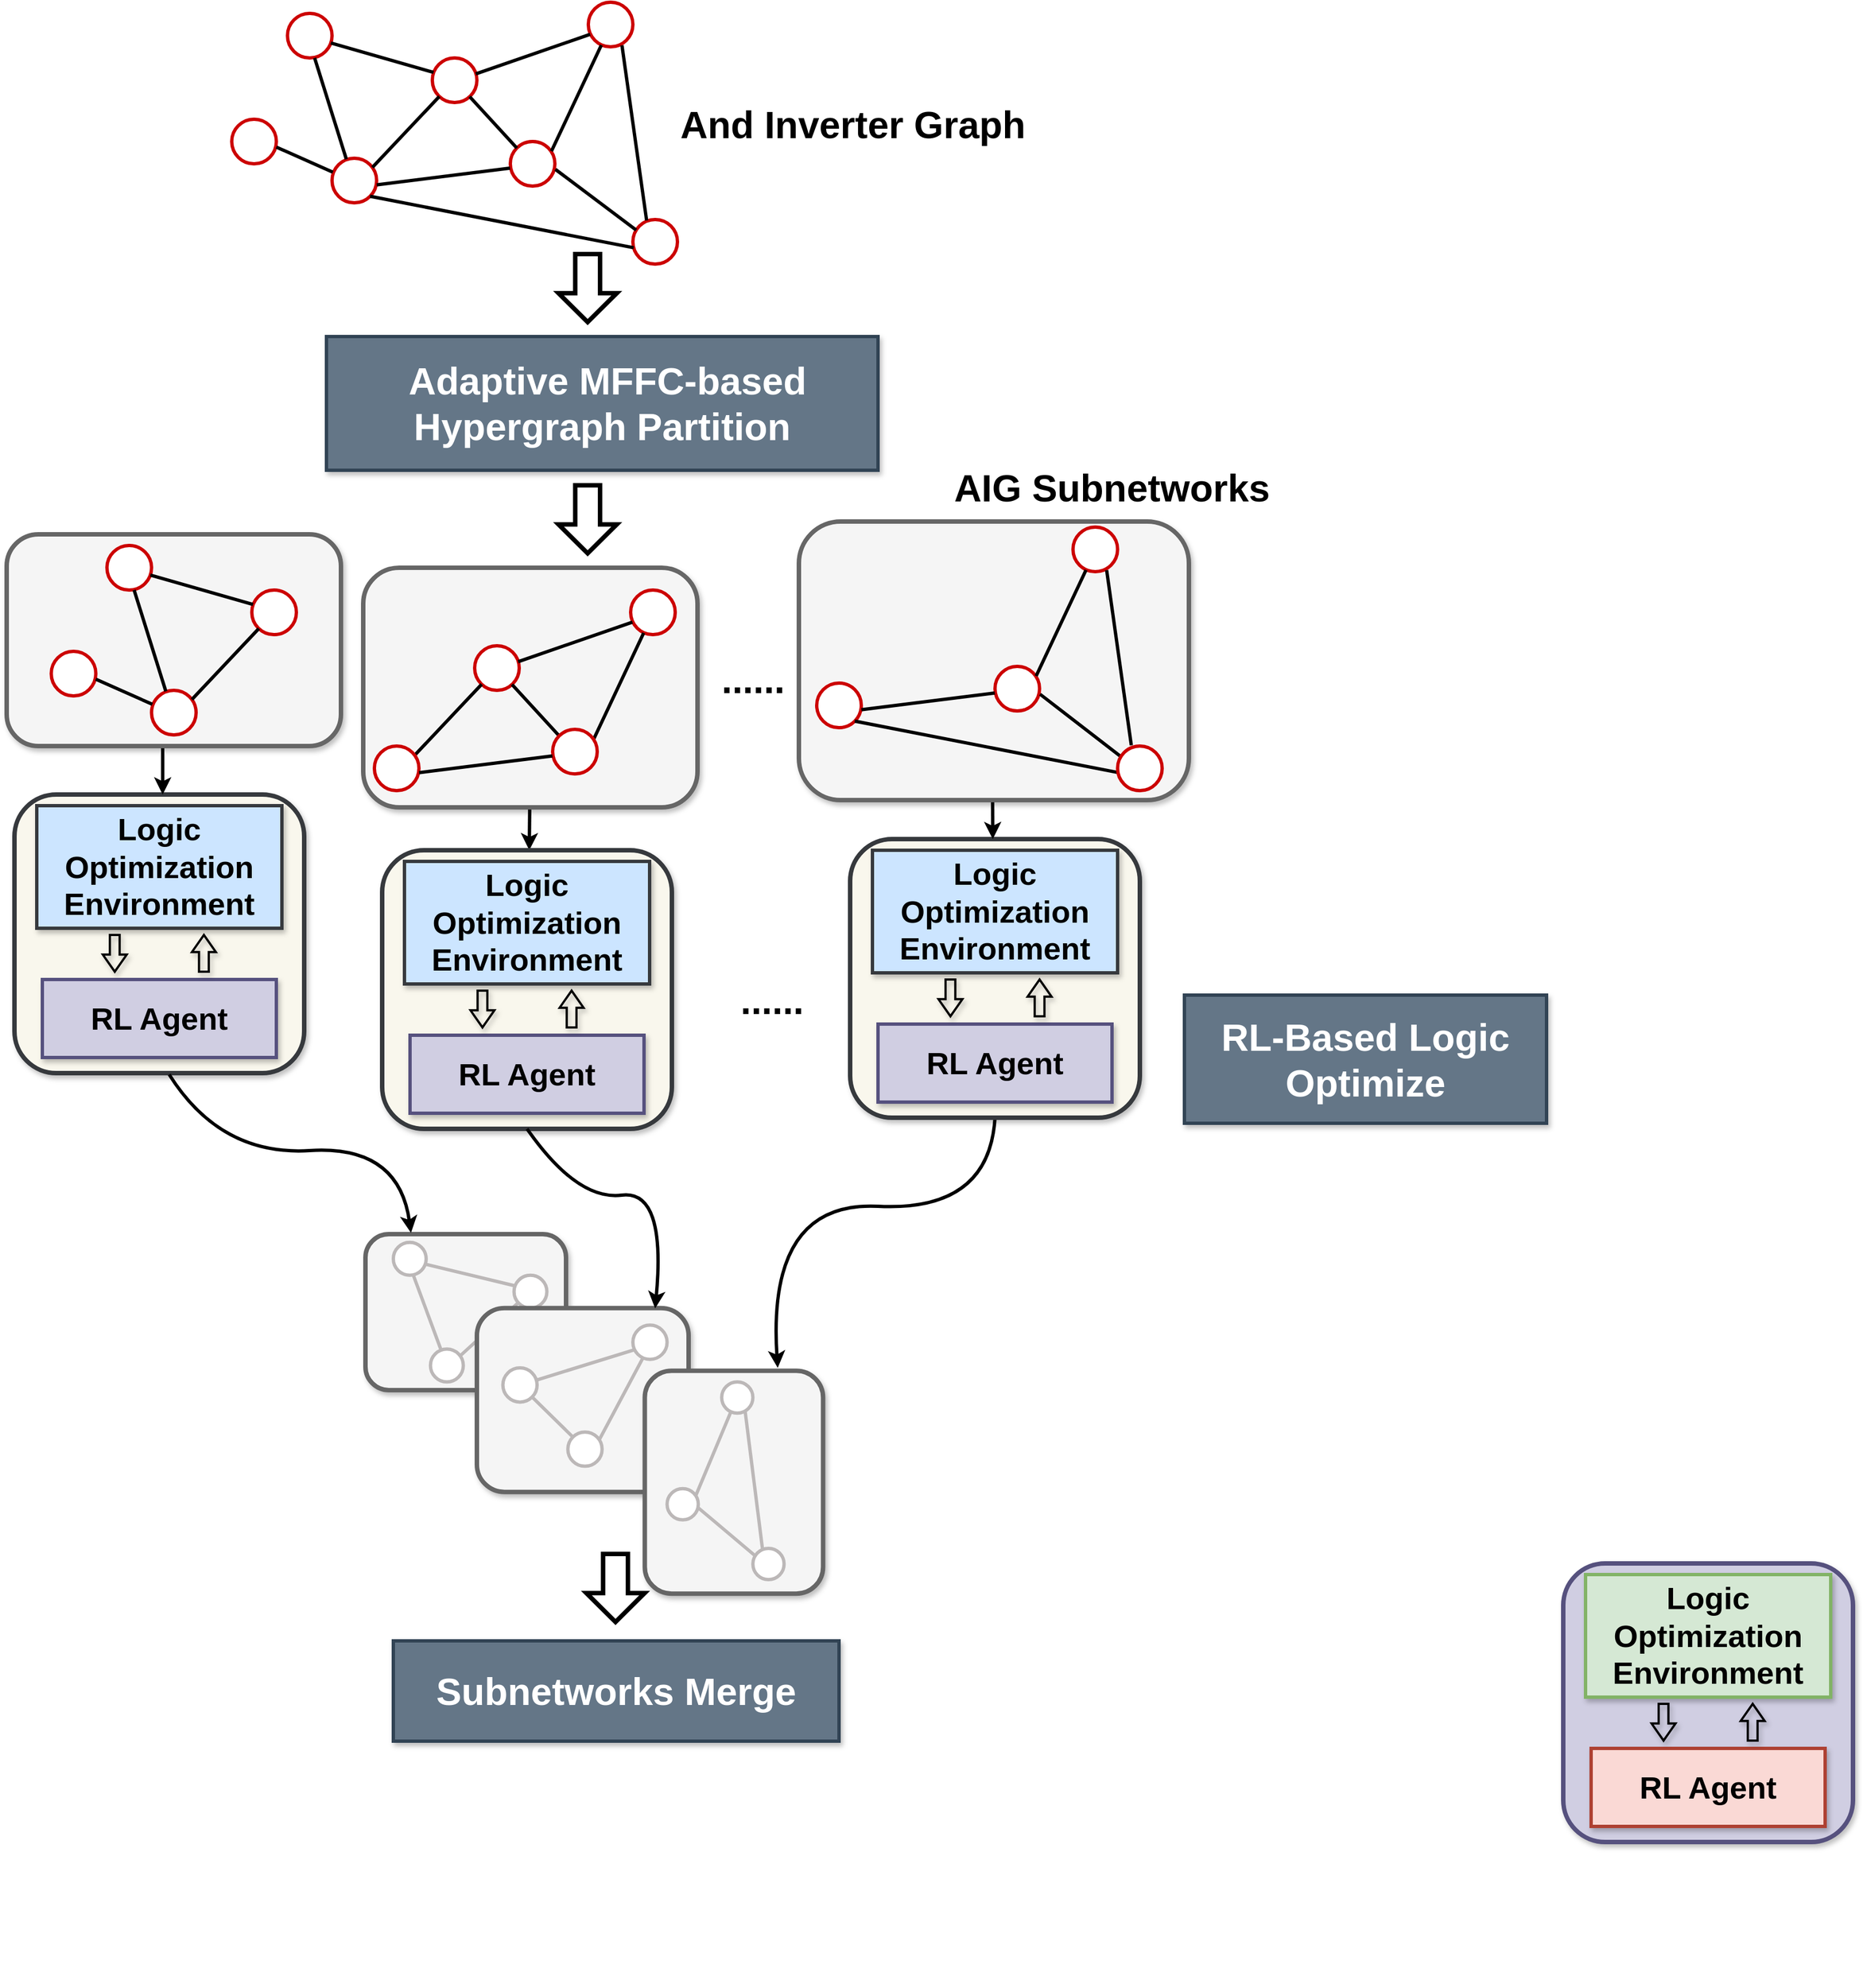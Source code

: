 <mxfile version="24.7.6">
  <diagram name="第 1 页" id="2leY5HMp6Ett028nWdfq">
    <mxGraphModel dx="4356" dy="4535" grid="1" gridSize="10" guides="1" tooltips="1" connect="1" arrows="1" fold="1" page="1" pageScale="1" pageWidth="1250" pageHeight="1350" math="0" shadow="0">
      <root>
        <mxCell id="0" />
        <mxCell id="1" parent="0" />
        <mxCell id="mWC_7gm0NGvsqLe8Leoa-17" value="" style="group;strokeWidth=4;" vertex="1" connectable="0" parent="1">
          <mxGeometry x="160" y="-80" width="260" height="290" as="geometry" />
        </mxCell>
        <mxCell id="mWC_7gm0NGvsqLe8Leoa-6" value="" style="rounded=1;whiteSpace=wrap;html=1;strokeWidth=4;fillColor=#d0cee2;strokeColor=#56517e;shadow=1;" vertex="1" parent="mWC_7gm0NGvsqLe8Leoa-17">
          <mxGeometry y="20" width="260" height="250" as="geometry" />
        </mxCell>
        <mxCell id="mWC_7gm0NGvsqLe8Leoa-1" value="&lt;font size=&quot;1&quot; style=&quot;&quot;&gt;&lt;b style=&quot;font-size: 28px;&quot;&gt;RL Agent&lt;/b&gt;&lt;/font&gt;" style="rounded=0;whiteSpace=wrap;html=1;fillColor=#fad9d5;strokeColor=#ae4132;strokeWidth=3;shadow=1;" vertex="1" parent="mWC_7gm0NGvsqLe8Leoa-17">
          <mxGeometry x="25" y="186" width="210" height="70" as="geometry" />
        </mxCell>
        <mxCell id="mWC_7gm0NGvsqLe8Leoa-2" value="&lt;font size=&quot;1&quot; style=&quot;&quot;&gt;&lt;b style=&quot;font-size: 28px;&quot;&gt;Logic Optimization Environment&lt;/b&gt;&lt;/font&gt;" style="rounded=0;whiteSpace=wrap;html=1;fillColor=#d5e8d4;strokeColor=#82b366;strokeWidth=3;shadow=1;" vertex="1" parent="mWC_7gm0NGvsqLe8Leoa-17">
          <mxGeometry x="20" y="30" width="220" height="110" as="geometry" />
        </mxCell>
        <mxCell id="mWC_7gm0NGvsqLe8Leoa-3" value="" style="shape=flexArrow;endArrow=classic;html=1;rounded=0;strokeWidth=2;endWidth=10.728;endSize=4.445;width=7.742;shadow=1;" edge="1" parent="mWC_7gm0NGvsqLe8Leoa-17">
          <mxGeometry width="50" height="50" relative="1" as="geometry">
            <mxPoint x="90" y="145" as="sourcePoint" />
            <mxPoint x="90" y="180" as="targetPoint" />
          </mxGeometry>
        </mxCell>
        <mxCell id="mWC_7gm0NGvsqLe8Leoa-5" value="" style="shape=flexArrow;endArrow=classic;html=1;rounded=0;strokeWidth=2;endWidth=10.728;endSize=4.445;width=7.742;shadow=1;" edge="1" parent="mWC_7gm0NGvsqLe8Leoa-17">
          <mxGeometry width="50" height="50" relative="1" as="geometry">
            <mxPoint x="170" y="180" as="sourcePoint" />
            <mxPoint x="170" y="145" as="targetPoint" />
          </mxGeometry>
        </mxCell>
        <mxCell id="mWC_7gm0NGvsqLe8Leoa-44" value="" style="group" vertex="1" connectable="0" parent="1">
          <mxGeometry x="-1237" y="-1461" width="1317" height="1781" as="geometry" />
        </mxCell>
        <mxCell id="MMd7Z6TBkllvfIrQ2Aga-142" value="" style="group;strokeWidth=3;" parent="mWC_7gm0NGvsqLe8Leoa-44" vertex="1" connectable="0">
          <mxGeometry x="292" y="1105.5" width="510" height="322.63" as="geometry" />
        </mxCell>
        <mxCell id="MMd7Z6TBkllvfIrQ2Aga-143" value="" style="rounded=1;whiteSpace=wrap;html=1;fillColor=#f5f5f5;fontColor=#333333;strokeColor=#666666;strokeWidth=4;shadow=1;" parent="MMd7Z6TBkllvfIrQ2Aga-142" vertex="1">
          <mxGeometry x="30" width="180" height="140" as="geometry" />
        </mxCell>
        <mxCell id="MMd7Z6TBkllvfIrQ2Aga-144" value="" style="ellipse;whiteSpace=wrap;html=1;aspect=fixed;strokeColor=#bcb8b8;strokeWidth=3;" parent="MMd7Z6TBkllvfIrQ2Aga-142" vertex="1">
          <mxGeometry x="55" y="7.368" width="29.474" height="29.474" as="geometry" />
        </mxCell>
        <mxCell id="MMd7Z6TBkllvfIrQ2Aga-145" value="" style="ellipse;whiteSpace=wrap;html=1;aspect=fixed;strokeColor=#bcb8b8;strokeWidth=3;" parent="MMd7Z6TBkllvfIrQ2Aga-142" vertex="1">
          <mxGeometry x="88.333" y="103.158" width="29.474" height="29.474" as="geometry" />
        </mxCell>
        <mxCell id="MMd7Z6TBkllvfIrQ2Aga-146" value="" style="ellipse;whiteSpace=wrap;html=1;aspect=fixed;strokeColor=#bcb8b8;strokeWidth=3;" parent="MMd7Z6TBkllvfIrQ2Aga-142" vertex="1">
          <mxGeometry x="163.333" y="36.842" width="29.474" height="29.474" as="geometry" />
        </mxCell>
        <mxCell id="MMd7Z6TBkllvfIrQ2Aga-149" value="" style="endArrow=none;html=1;rounded=0;strokeWidth=3;exitX=0.321;exitY=0.022;exitDx=0;exitDy=0;exitPerimeter=0;entryX=0.609;entryY=1;entryDx=0;entryDy=0;entryPerimeter=0;strokeColor=#bcb8b8;" parent="MMd7Z6TBkllvfIrQ2Aga-142" source="MMd7Z6TBkllvfIrQ2Aga-145" target="MMd7Z6TBkllvfIrQ2Aga-144" edge="1">
          <mxGeometry width="50" height="50" relative="1" as="geometry">
            <mxPoint x="114.167" y="53.789" as="sourcePoint" />
            <mxPoint x="71.667" y="36.842" as="targetPoint" />
          </mxGeometry>
        </mxCell>
        <mxCell id="MMd7Z6TBkllvfIrQ2Aga-150" value="" style="endArrow=none;html=1;rounded=0;strokeWidth=3;exitX=0.027;exitY=0.324;exitDx=0;exitDy=0;exitPerimeter=0;entryX=0.974;entryY=0.663;entryDx=0;entryDy=0;entryPerimeter=0;strokeColor=#bcb8b8;" parent="MMd7Z6TBkllvfIrQ2Aga-142" source="MMd7Z6TBkllvfIrQ2Aga-146" target="MMd7Z6TBkllvfIrQ2Aga-144" edge="1">
          <mxGeometry width="50" height="50" relative="1" as="geometry">
            <mxPoint x="130.833" y="46.421" as="sourcePoint" />
            <mxPoint x="88.333" y="29.474" as="targetPoint" />
          </mxGeometry>
        </mxCell>
        <mxCell id="MMd7Z6TBkllvfIrQ2Aga-151" value="" style="endArrow=none;html=1;rounded=0;strokeWidth=3;exitX=0.906;exitY=0.204;exitDx=0;exitDy=0;exitPerimeter=0;strokeColor=#bcb8b8;" parent="MMd7Z6TBkllvfIrQ2Aga-142" source="MMd7Z6TBkllvfIrQ2Aga-145" target="MMd7Z6TBkllvfIrQ2Aga-146" edge="1">
          <mxGeometry width="50" height="50" relative="1" as="geometry">
            <mxPoint x="105.833" y="127.474" as="sourcePoint" />
            <mxPoint x="63.333" y="110.526" as="targetPoint" />
          </mxGeometry>
        </mxCell>
        <mxCell id="MMd7Z6TBkllvfIrQ2Aga-168" value="" style="rounded=1;whiteSpace=wrap;html=1;fillColor=#f5f5f5;fontColor=#333333;strokeColor=#666666;strokeWidth=4;shadow=1;" parent="MMd7Z6TBkllvfIrQ2Aga-142" vertex="1">
          <mxGeometry x="130" y="66.32" width="190" height="165" as="geometry" />
        </mxCell>
        <mxCell id="MMd7Z6TBkllvfIrQ2Aga-170" value="" style="ellipse;whiteSpace=wrap;html=1;aspect=fixed;strokeColor=#BCB8B8;strokeWidth=3;" parent="MMd7Z6TBkllvfIrQ2Aga-142" vertex="1">
          <mxGeometry x="153.333" y="120.041" width="30.698" height="30.698" as="geometry" />
        </mxCell>
        <mxCell id="MMd7Z6TBkllvfIrQ2Aga-171" value="" style="ellipse;whiteSpace=wrap;html=1;aspect=fixed;strokeColor=#BCB8B8;strokeWidth=3;" parent="MMd7Z6TBkllvfIrQ2Aga-142" vertex="1">
          <mxGeometry x="211.667" y="177.599" width="30.698" height="30.698" as="geometry" />
        </mxCell>
        <mxCell id="MMd7Z6TBkllvfIrQ2Aga-172" value="" style="ellipse;whiteSpace=wrap;html=1;aspect=fixed;strokeColor=#BCB8B8;strokeWidth=3;" parent="MMd7Z6TBkllvfIrQ2Aga-142" vertex="1">
          <mxGeometry x="270" y="81.669" width="30.698" height="30.698" as="geometry" />
        </mxCell>
        <mxCell id="MMd7Z6TBkllvfIrQ2Aga-175" value="" style="endArrow=none;html=1;rounded=0;strokeWidth=3;entryX=0;entryY=0;entryDx=0;entryDy=0;strokeColor=#BCB8B8;" parent="MMd7Z6TBkllvfIrQ2Aga-142" source="MMd7Z6TBkllvfIrQ2Aga-170" target="MMd7Z6TBkllvfIrQ2Aga-171" edge="1">
          <mxGeometry width="50" height="50" relative="1" as="geometry">
            <mxPoint x="120" y="215.204" as="sourcePoint" />
            <mxPoint x="221.667" y="208.297" as="targetPoint" />
          </mxGeometry>
        </mxCell>
        <mxCell id="MMd7Z6TBkllvfIrQ2Aga-176" value="" style="endArrow=none;html=1;rounded=0;strokeWidth=3;exitX=0.975;exitY=0.358;exitDx=0;exitDy=0;exitPerimeter=0;entryX=0.04;entryY=0.72;entryDx=0;entryDy=0;entryPerimeter=0;strokeColor=#BCB8B8;" parent="MMd7Z6TBkllvfIrQ2Aga-142" source="MMd7Z6TBkllvfIrQ2Aga-170" target="MMd7Z6TBkllvfIrQ2Aga-172" edge="1">
          <mxGeometry width="50" height="50" relative="1" as="geometry">
            <mxPoint x="116.667" y="202.925" as="sourcePoint" />
            <mxPoint x="166.667" y="154.576" as="targetPoint" />
          </mxGeometry>
        </mxCell>
        <mxCell id="MMd7Z6TBkllvfIrQ2Aga-177" value="" style="endArrow=none;html=1;rounded=0;strokeWidth=3;entryX=0.923;entryY=0.216;entryDx=0;entryDy=0;exitX=0.292;exitY=0.963;exitDx=0;exitDy=0;exitPerimeter=0;entryPerimeter=0;strokeColor=#BCB8B8;" parent="MMd7Z6TBkllvfIrQ2Aga-142" source="MMd7Z6TBkllvfIrQ2Aga-172" target="MMd7Z6TBkllvfIrQ2Aga-171" edge="1">
          <mxGeometry width="50" height="50" relative="1" as="geometry">
            <mxPoint x="189.167" y="154.576" as="sourcePoint" />
            <mxPoint x="225" y="189.878" as="targetPoint" />
          </mxGeometry>
        </mxCell>
        <mxCell id="MMd7Z6TBkllvfIrQ2Aga-220" value="" style="group" parent="MMd7Z6TBkllvfIrQ2Aga-142" vertex="1" connectable="0">
          <mxGeometry x="300.7" y="132.63" width="150" height="190" as="geometry" />
        </mxCell>
        <mxCell id="MMd7Z6TBkllvfIrQ2Aga-218" value="" style="rounded=1;whiteSpace=wrap;html=1;fillColor=#f5f5f5;fontColor=#333333;strokeColor=#666666;strokeWidth=4;shadow=1;" parent="MMd7Z6TBkllvfIrQ2Aga-220" vertex="1">
          <mxGeometry x="-20" y="-10" width="160" height="200" as="geometry" />
        </mxCell>
        <mxCell id="MMd7Z6TBkllvfIrQ2Aga-221" value="" style="ellipse;whiteSpace=wrap;html=1;aspect=fixed;strokeColor=#BCB8B8;strokeWidth=3;" parent="MMd7Z6TBkllvfIrQ2Aga-220" vertex="1">
          <mxGeometry y="95.745" width="28" height="28" as="geometry" />
        </mxCell>
        <mxCell id="MMd7Z6TBkllvfIrQ2Aga-222" value="" style="ellipse;whiteSpace=wrap;html=1;aspect=fixed;strokeColor=#BCB8B8;strokeWidth=3;" parent="MMd7Z6TBkllvfIrQ2Aga-220" vertex="1">
          <mxGeometry x="49" width="28" height="28" as="geometry" />
        </mxCell>
        <mxCell id="MMd7Z6TBkllvfIrQ2Aga-223" value="" style="ellipse;whiteSpace=wrap;html=1;aspect=fixed;strokeColor=#BCB8B8;strokeWidth=3;" parent="MMd7Z6TBkllvfIrQ2Aga-220" vertex="1">
          <mxGeometry x="77" y="149.362" width="28" height="28" as="geometry" />
        </mxCell>
        <mxCell id="MMd7Z6TBkllvfIrQ2Aga-224" value="" style="endArrow=none;html=1;rounded=0;strokeWidth=3;entryX=0.923;entryY=0.216;entryDx=0;entryDy=0;exitX=0.292;exitY=0.963;exitDx=0;exitDy=0;exitPerimeter=0;entryPerimeter=0;strokeColor=#BCB8B8;" parent="MMd7Z6TBkllvfIrQ2Aga-220" source="MMd7Z6TBkllvfIrQ2Aga-222" target="MMd7Z6TBkllvfIrQ2Aga-221" edge="1">
          <mxGeometry width="50" height="50" relative="1" as="geometry">
            <mxPoint x="-18.9" y="72.766" as="sourcePoint" />
            <mxPoint x="11.2" y="108" as="targetPoint" />
          </mxGeometry>
        </mxCell>
        <mxCell id="MMd7Z6TBkllvfIrQ2Aga-225" value="" style="endArrow=none;html=1;rounded=0;strokeWidth=3;exitX=1.012;exitY=0.625;exitDx=0;exitDy=0;exitPerimeter=0;entryX=0.073;entryY=0.237;entryDx=0;entryDy=0;entryPerimeter=0;strokeColor=#BCB8B8;" parent="MMd7Z6TBkllvfIrQ2Aga-220" source="MMd7Z6TBkllvfIrQ2Aga-221" target="MMd7Z6TBkllvfIrQ2Aga-223" edge="1">
          <mxGeometry width="50" height="50" relative="1" as="geometry">
            <mxPoint x="-18.9" y="72.766" as="sourcePoint" />
            <mxPoint x="98" y="145.532" as="targetPoint" />
          </mxGeometry>
        </mxCell>
        <mxCell id="MMd7Z6TBkllvfIrQ2Aga-226" value="" style="endArrow=none;html=1;rounded=0;strokeWidth=3;entryX=0.308;entryY=0.021;entryDx=0;entryDy=0;exitX=0.755;exitY=0.968;exitDx=0;exitDy=0;exitPerimeter=0;entryPerimeter=0;strokeColor=#BCB8B8;" parent="MMd7Z6TBkllvfIrQ2Aga-220" source="MMd7Z6TBkllvfIrQ2Aga-222" target="MMd7Z6TBkllvfIrQ2Aga-223" edge="1">
          <mxGeometry width="50" height="50" relative="1" as="geometry">
            <mxPoint x="64.4" y="37.532" as="sourcePoint" />
            <mxPoint x="32.9" y="110.298" as="targetPoint" />
          </mxGeometry>
        </mxCell>
        <mxCell id="LbmJ7f7Hz9VkS4XE6J_R-6" value="" style="group" parent="mWC_7gm0NGvsqLe8Leoa-44" vertex="1" connectable="0">
          <mxGeometry x="82" y="667.5" width="1235" height="1113.5" as="geometry" />
        </mxCell>
        <mxCell id="MMd7Z6TBkllvfIrQ2Aga-203" value="" style="curved=1;endArrow=classic;html=1;rounded=0;strokeWidth=3;exitX=0.5;exitY=1;exitDx=0;exitDy=0;" parent="LbmJ7f7Hz9VkS4XE6J_R-6" source="mWC_7gm0NGvsqLe8Leoa-38" edge="1">
          <mxGeometry width="50" height="50" relative="1" as="geometry">
            <mxPoint x="804" y="330.5" as="sourcePoint" />
            <mxPoint x="610" y="558" as="targetPoint" />
            <Array as="points">
              <mxPoint x="800" y="418" />
              <mxPoint x="600" y="408" />
            </Array>
          </mxGeometry>
        </mxCell>
        <mxCell id="mWC_7gm0NGvsqLe8Leoa-25" value="" style="group;strokeWidth=4;" vertex="1" connectable="0" parent="LbmJ7f7Hz9VkS4XE6J_R-6">
          <mxGeometry x="-75" y="23.5" width="1240" height="910" as="geometry" />
        </mxCell>
        <mxCell id="mWC_7gm0NGvsqLe8Leoa-26" value="" style="rounded=1;whiteSpace=wrap;html=1;strokeWidth=4;fillColor=#f9f7ed;strokeColor=#36393d;shadow=1;" vertex="1" parent="mWC_7gm0NGvsqLe8Leoa-25">
          <mxGeometry y="20" width="260" height="250" as="geometry" />
        </mxCell>
        <mxCell id="mWC_7gm0NGvsqLe8Leoa-27" value="&lt;font size=&quot;1&quot; style=&quot;&quot;&gt;&lt;b style=&quot;font-size: 28px;&quot;&gt;RL Agent&lt;/b&gt;&lt;/font&gt;" style="rounded=0;whiteSpace=wrap;html=1;fillColor=#d0cee2;strokeColor=#56517e;strokeWidth=3;shadow=1;" vertex="1" parent="mWC_7gm0NGvsqLe8Leoa-25">
          <mxGeometry x="25" y="186" width="210" height="70" as="geometry" />
        </mxCell>
        <mxCell id="mWC_7gm0NGvsqLe8Leoa-28" value="&lt;font size=&quot;1&quot; style=&quot;&quot;&gt;&lt;b style=&quot;font-size: 28px;&quot;&gt;Logic Optimization Environment&lt;/b&gt;&lt;/font&gt;" style="rounded=0;whiteSpace=wrap;html=1;fillColor=#cce5ff;strokeColor=#36393d;strokeWidth=3;shadow=1;" vertex="1" parent="mWC_7gm0NGvsqLe8Leoa-25">
          <mxGeometry x="20" y="30" width="220" height="110" as="geometry" />
        </mxCell>
        <mxCell id="mWC_7gm0NGvsqLe8Leoa-29" value="" style="shape=flexArrow;endArrow=classic;html=1;rounded=0;strokeWidth=2;endWidth=10.728;endSize=4.445;width=7.742;shadow=1;" edge="1" parent="mWC_7gm0NGvsqLe8Leoa-25">
          <mxGeometry width="50" height="50" relative="1" as="geometry">
            <mxPoint x="90" y="145" as="sourcePoint" />
            <mxPoint x="90" y="180" as="targetPoint" />
          </mxGeometry>
        </mxCell>
        <mxCell id="mWC_7gm0NGvsqLe8Leoa-30" value="" style="shape=flexArrow;endArrow=classic;html=1;rounded=0;strokeWidth=2;endWidth=10.728;endSize=4.445;width=7.742;shadow=1;" edge="1" parent="mWC_7gm0NGvsqLe8Leoa-25">
          <mxGeometry width="50" height="50" relative="1" as="geometry">
            <mxPoint x="170" y="180" as="sourcePoint" />
            <mxPoint x="170" y="145" as="targetPoint" />
          </mxGeometry>
        </mxCell>
        <mxCell id="MMd7Z6TBkllvfIrQ2Aga-69" value="" style="endArrow=classic;html=1;rounded=0;strokeWidth=3;" parent="LbmJ7f7Hz9VkS4XE6J_R-6" edge="1">
          <mxGeometry width="50" height="50" relative="1" as="geometry">
            <mxPoint x="58" as="sourcePoint" />
            <mxPoint x="58" y="43.5" as="targetPoint" />
          </mxGeometry>
        </mxCell>
        <mxCell id="MMd7Z6TBkllvfIrQ2Aga-70" value="" style="endArrow=classic;html=1;rounded=0;strokeWidth=3;" parent="LbmJ7f7Hz9VkS4XE6J_R-6" edge="1">
          <mxGeometry width="50" height="50" relative="1" as="geometry">
            <mxPoint x="387.41" y="55" as="sourcePoint" />
            <mxPoint x="387" y="93.5" as="targetPoint" />
          </mxGeometry>
        </mxCell>
        <mxCell id="oHI2UX2f5M0Zwac9s9rT-2" value="&lt;span style=&quot;font-size: 34px;&quot;&gt;&lt;b&gt;......&lt;/b&gt;&lt;/span&gt;" style="text;html=1;align=center;verticalAlign=middle;whiteSpace=wrap;rounded=0;" parent="LbmJ7f7Hz9VkS4XE6J_R-6" vertex="1">
          <mxGeometry x="535" y="213.5" width="140" height="30" as="geometry" />
        </mxCell>
        <mxCell id="mWC_7gm0NGvsqLe8Leoa-31" value="" style="group;strokeWidth=4;" vertex="1" connectable="0" parent="LbmJ7f7Hz9VkS4XE6J_R-6">
          <mxGeometry x="255" y="73.5" width="260" height="290" as="geometry" />
        </mxCell>
        <mxCell id="mWC_7gm0NGvsqLe8Leoa-32" value="" style="rounded=1;whiteSpace=wrap;html=1;strokeWidth=4;fillColor=#f9f7ed;strokeColor=#36393d;shadow=1;" vertex="1" parent="mWC_7gm0NGvsqLe8Leoa-31">
          <mxGeometry y="20" width="260" height="250" as="geometry" />
        </mxCell>
        <mxCell id="mWC_7gm0NGvsqLe8Leoa-33" value="&lt;font size=&quot;1&quot; style=&quot;&quot;&gt;&lt;b style=&quot;font-size: 28px;&quot;&gt;RL Agent&lt;/b&gt;&lt;/font&gt;" style="rounded=0;whiteSpace=wrap;html=1;fillColor=#d0cee2;strokeColor=#56517e;strokeWidth=3;shadow=1;" vertex="1" parent="mWC_7gm0NGvsqLe8Leoa-31">
          <mxGeometry x="25" y="186" width="210" height="70" as="geometry" />
        </mxCell>
        <mxCell id="mWC_7gm0NGvsqLe8Leoa-34" value="&lt;font size=&quot;1&quot; style=&quot;&quot;&gt;&lt;b style=&quot;font-size: 28px;&quot;&gt;Logic Optimization Environment&lt;/b&gt;&lt;/font&gt;" style="rounded=0;whiteSpace=wrap;html=1;fillColor=#cce5ff;strokeColor=#36393d;strokeWidth=3;shadow=1;" vertex="1" parent="mWC_7gm0NGvsqLe8Leoa-31">
          <mxGeometry x="20" y="30" width="220" height="110" as="geometry" />
        </mxCell>
        <mxCell id="mWC_7gm0NGvsqLe8Leoa-35" value="" style="shape=flexArrow;endArrow=classic;html=1;rounded=0;strokeWidth=2;endWidth=10.728;endSize=4.445;width=7.742;shadow=1;" edge="1" parent="mWC_7gm0NGvsqLe8Leoa-31">
          <mxGeometry width="50" height="50" relative="1" as="geometry">
            <mxPoint x="90" y="145" as="sourcePoint" />
            <mxPoint x="90" y="180" as="targetPoint" />
          </mxGeometry>
        </mxCell>
        <mxCell id="mWC_7gm0NGvsqLe8Leoa-36" value="" style="shape=flexArrow;endArrow=classic;html=1;rounded=0;strokeWidth=2;endWidth=10.728;endSize=4.445;width=7.742;shadow=1;" edge="1" parent="mWC_7gm0NGvsqLe8Leoa-31">
          <mxGeometry width="50" height="50" relative="1" as="geometry">
            <mxPoint x="170" y="180" as="sourcePoint" />
            <mxPoint x="170" y="145" as="targetPoint" />
          </mxGeometry>
        </mxCell>
        <mxCell id="mWC_7gm0NGvsqLe8Leoa-37" value="" style="group;strokeWidth=4;" vertex="1" connectable="0" parent="LbmJ7f7Hz9VkS4XE6J_R-6">
          <mxGeometry x="675" y="63.5" width="260" height="290" as="geometry" />
        </mxCell>
        <mxCell id="mWC_7gm0NGvsqLe8Leoa-38" value="" style="rounded=1;whiteSpace=wrap;html=1;strokeWidth=4;fillColor=#f9f7ed;strokeColor=#36393d;shadow=1;" vertex="1" parent="mWC_7gm0NGvsqLe8Leoa-37">
          <mxGeometry y="20" width="260" height="250" as="geometry" />
        </mxCell>
        <mxCell id="mWC_7gm0NGvsqLe8Leoa-39" value="&lt;font size=&quot;1&quot; style=&quot;&quot;&gt;&lt;b style=&quot;font-size: 28px;&quot;&gt;RL Agent&lt;/b&gt;&lt;/font&gt;" style="rounded=0;whiteSpace=wrap;html=1;fillColor=#d0cee2;strokeColor=#56517e;strokeWidth=3;shadow=1;" vertex="1" parent="mWC_7gm0NGvsqLe8Leoa-37">
          <mxGeometry x="25" y="186" width="210" height="70" as="geometry" />
        </mxCell>
        <mxCell id="mWC_7gm0NGvsqLe8Leoa-40" value="&lt;font size=&quot;1&quot; style=&quot;&quot;&gt;&lt;b style=&quot;font-size: 28px;&quot;&gt;Logic Optimization Environment&lt;/b&gt;&lt;/font&gt;" style="rounded=0;whiteSpace=wrap;html=1;fillColor=#cce5ff;strokeColor=#36393d;strokeWidth=3;shadow=1;" vertex="1" parent="mWC_7gm0NGvsqLe8Leoa-37">
          <mxGeometry x="20" y="30" width="220" height="110" as="geometry" />
        </mxCell>
        <mxCell id="mWC_7gm0NGvsqLe8Leoa-41" value="" style="shape=flexArrow;endArrow=classic;html=1;rounded=0;strokeWidth=2;endWidth=10.728;endSize=4.445;width=7.742;shadow=1;" edge="1" parent="mWC_7gm0NGvsqLe8Leoa-37">
          <mxGeometry width="50" height="50" relative="1" as="geometry">
            <mxPoint x="90" y="145" as="sourcePoint" />
            <mxPoint x="90" y="180" as="targetPoint" />
          </mxGeometry>
        </mxCell>
        <mxCell id="mWC_7gm0NGvsqLe8Leoa-42" value="" style="shape=flexArrow;endArrow=classic;html=1;rounded=0;strokeWidth=2;endWidth=10.728;endSize=4.445;width=7.742;shadow=1;" edge="1" parent="mWC_7gm0NGvsqLe8Leoa-37">
          <mxGeometry width="50" height="50" relative="1" as="geometry">
            <mxPoint x="170" y="180" as="sourcePoint" />
            <mxPoint x="170" y="145" as="targetPoint" />
          </mxGeometry>
        </mxCell>
        <mxCell id="MMd7Z6TBkllvfIrQ2Aga-71" value="" style="endArrow=classic;html=1;rounded=0;strokeWidth=3;" parent="LbmJ7f7Hz9VkS4XE6J_R-6" edge="1">
          <mxGeometry width="50" height="50" relative="1" as="geometry">
            <mxPoint x="802.82" y="48.5" as="sourcePoint" />
            <mxPoint x="803" y="83.5" as="targetPoint" />
          </mxGeometry>
        </mxCell>
        <mxCell id="LbmJ7f7Hz9VkS4XE6J_R-7" value="" style="group" parent="mWC_7gm0NGvsqLe8Leoa-44" vertex="1" connectable="0">
          <mxGeometry x="202" width="735" height="250" as="geometry" />
        </mxCell>
        <mxCell id="MMd7Z6TBkllvfIrQ2Aga-1" value="" style="ellipse;whiteSpace=wrap;html=1;aspect=fixed;strokeColor=#CC0000;strokeWidth=3;" parent="LbmJ7f7Hz9VkS4XE6J_R-7" vertex="1">
          <mxGeometry x="50" y="10" width="40" height="40" as="geometry" />
        </mxCell>
        <mxCell id="MMd7Z6TBkllvfIrQ2Aga-2" value="" style="ellipse;whiteSpace=wrap;html=1;aspect=fixed;strokeColor=#CC0000;strokeWidth=3;" parent="LbmJ7f7Hz9VkS4XE6J_R-7" vertex="1">
          <mxGeometry x="90" y="140" width="40" height="40" as="geometry" />
        </mxCell>
        <mxCell id="MMd7Z6TBkllvfIrQ2Aga-3" value="" style="ellipse;whiteSpace=wrap;html=1;aspect=fixed;strokeColor=#CC0000;strokeWidth=3;" parent="LbmJ7f7Hz9VkS4XE6J_R-7" vertex="1">
          <mxGeometry x="180" y="50" width="40" height="40" as="geometry" />
        </mxCell>
        <mxCell id="MMd7Z6TBkllvfIrQ2Aga-4" value="" style="ellipse;whiteSpace=wrap;html=1;aspect=fixed;strokeColor=#CC0000;strokeWidth=3;" parent="LbmJ7f7Hz9VkS4XE6J_R-7" vertex="1">
          <mxGeometry x="250" y="125" width="40" height="40" as="geometry" />
        </mxCell>
        <mxCell id="MMd7Z6TBkllvfIrQ2Aga-5" value="" style="ellipse;whiteSpace=wrap;html=1;aspect=fixed;strokeColor=#CC0000;strokeWidth=3;" parent="LbmJ7f7Hz9VkS4XE6J_R-7" vertex="1">
          <mxGeometry x="320" width="40" height="40" as="geometry" />
        </mxCell>
        <mxCell id="MMd7Z6TBkllvfIrQ2Aga-6" value="" style="ellipse;whiteSpace=wrap;html=1;aspect=fixed;strokeColor=#CC0000;strokeWidth=3;" parent="LbmJ7f7Hz9VkS4XE6J_R-7" vertex="1">
          <mxGeometry x="360" y="195" width="40" height="40" as="geometry" />
        </mxCell>
        <mxCell id="MMd7Z6TBkllvfIrQ2Aga-7" value="" style="ellipse;whiteSpace=wrap;html=1;aspect=fixed;strokeColor=#CC0000;strokeWidth=3;" parent="LbmJ7f7Hz9VkS4XE6J_R-7" vertex="1">
          <mxGeometry y="105" width="40" height="40" as="geometry" />
        </mxCell>
        <mxCell id="MMd7Z6TBkllvfIrQ2Aga-8" value="" style="endArrow=none;html=1;rounded=0;strokeWidth=3;exitX=0.017;exitY=0.313;exitDx=0;exitDy=0;exitPerimeter=0;" parent="LbmJ7f7Hz9VkS4XE6J_R-7" source="MMd7Z6TBkllvfIrQ2Aga-2" edge="1">
          <mxGeometry width="50" height="50" relative="1" as="geometry">
            <mxPoint x="-10" y="180" as="sourcePoint" />
            <mxPoint x="40" y="130" as="targetPoint" />
          </mxGeometry>
        </mxCell>
        <mxCell id="MMd7Z6TBkllvfIrQ2Aga-9" value="" style="endArrow=none;html=1;rounded=0;strokeWidth=3;exitX=0.321;exitY=0.022;exitDx=0;exitDy=0;exitPerimeter=0;entryX=0.609;entryY=1;entryDx=0;entryDy=0;entryPerimeter=0;" parent="LbmJ7f7Hz9VkS4XE6J_R-7" source="MMd7Z6TBkllvfIrQ2Aga-2" target="MMd7Z6TBkllvfIrQ2Aga-1" edge="1">
          <mxGeometry width="50" height="50" relative="1" as="geometry">
            <mxPoint x="121" y="73" as="sourcePoint" />
            <mxPoint x="70" y="50" as="targetPoint" />
          </mxGeometry>
        </mxCell>
        <mxCell id="MMd7Z6TBkllvfIrQ2Aga-10" value="" style="endArrow=none;html=1;rounded=0;strokeWidth=3;exitX=0.027;exitY=0.324;exitDx=0;exitDy=0;exitPerimeter=0;entryX=0.974;entryY=0.663;entryDx=0;entryDy=0;entryPerimeter=0;" parent="LbmJ7f7Hz9VkS4XE6J_R-7" source="MMd7Z6TBkllvfIrQ2Aga-3" target="MMd7Z6TBkllvfIrQ2Aga-1" edge="1">
          <mxGeometry width="50" height="50" relative="1" as="geometry">
            <mxPoint x="141" y="63" as="sourcePoint" />
            <mxPoint x="90" y="40" as="targetPoint" />
          </mxGeometry>
        </mxCell>
        <mxCell id="MMd7Z6TBkllvfIrQ2Aga-11" value="" style="endArrow=none;html=1;rounded=0;strokeWidth=3;exitX=0.906;exitY=0.204;exitDx=0;exitDy=0;exitPerimeter=0;" parent="LbmJ7f7Hz9VkS4XE6J_R-7" source="MMd7Z6TBkllvfIrQ2Aga-2" target="MMd7Z6TBkllvfIrQ2Aga-3" edge="1">
          <mxGeometry width="50" height="50" relative="1" as="geometry">
            <mxPoint x="111" y="173" as="sourcePoint" />
            <mxPoint x="60" y="150" as="targetPoint" />
          </mxGeometry>
        </mxCell>
        <mxCell id="MMd7Z6TBkllvfIrQ2Aga-12" value="" style="endArrow=none;html=1;rounded=0;strokeWidth=3;exitX=1.003;exitY=0.597;exitDx=0;exitDy=0;exitPerimeter=0;entryX=-0.006;entryY=0.597;entryDx=0;entryDy=0;entryPerimeter=0;" parent="LbmJ7f7Hz9VkS4XE6J_R-7" source="MMd7Z6TBkllvfIrQ2Aga-2" target="MMd7Z6TBkllvfIrQ2Aga-4" edge="1">
          <mxGeometry width="50" height="50" relative="1" as="geometry">
            <mxPoint x="136" y="158" as="sourcePoint" />
            <mxPoint x="196" y="95" as="targetPoint" />
          </mxGeometry>
        </mxCell>
        <mxCell id="MMd7Z6TBkllvfIrQ2Aga-13" value="" style="endArrow=none;html=1;rounded=0;strokeWidth=3;entryX=0;entryY=0;entryDx=0;entryDy=0;" parent="LbmJ7f7Hz9VkS4XE6J_R-7" source="MMd7Z6TBkllvfIrQ2Aga-3" target="MMd7Z6TBkllvfIrQ2Aga-4" edge="1">
          <mxGeometry width="50" height="50" relative="1" as="geometry">
            <mxPoint x="140" y="174" as="sourcePoint" />
            <mxPoint x="262" y="165" as="targetPoint" />
          </mxGeometry>
        </mxCell>
        <mxCell id="MMd7Z6TBkllvfIrQ2Aga-14" value="" style="endArrow=none;html=1;rounded=0;strokeWidth=3;exitX=0.975;exitY=0.358;exitDx=0;exitDy=0;exitPerimeter=0;entryX=0.04;entryY=0.72;entryDx=0;entryDy=0;entryPerimeter=0;" parent="LbmJ7f7Hz9VkS4XE6J_R-7" source="MMd7Z6TBkllvfIrQ2Aga-3" target="MMd7Z6TBkllvfIrQ2Aga-5" edge="1">
          <mxGeometry width="50" height="50" relative="1" as="geometry">
            <mxPoint x="136" y="158" as="sourcePoint" />
            <mxPoint x="196" y="95" as="targetPoint" />
          </mxGeometry>
        </mxCell>
        <mxCell id="MMd7Z6TBkllvfIrQ2Aga-15" value="" style="endArrow=none;html=1;rounded=0;strokeWidth=3;entryX=0.923;entryY=0.216;entryDx=0;entryDy=0;exitX=0.292;exitY=0.963;exitDx=0;exitDy=0;exitPerimeter=0;entryPerimeter=0;" parent="LbmJ7f7Hz9VkS4XE6J_R-7" source="MMd7Z6TBkllvfIrQ2Aga-5" target="MMd7Z6TBkllvfIrQ2Aga-4" edge="1">
          <mxGeometry width="50" height="50" relative="1" as="geometry">
            <mxPoint x="223" y="95" as="sourcePoint" />
            <mxPoint x="266" y="141" as="targetPoint" />
          </mxGeometry>
        </mxCell>
        <mxCell id="MMd7Z6TBkllvfIrQ2Aga-16" value="" style="endArrow=none;html=1;rounded=0;strokeWidth=3;exitX=1.012;exitY=0.625;exitDx=0;exitDy=0;exitPerimeter=0;entryX=0.073;entryY=0.237;entryDx=0;entryDy=0;entryPerimeter=0;" parent="LbmJ7f7Hz9VkS4XE6J_R-7" source="MMd7Z6TBkllvfIrQ2Aga-4" target="MMd7Z6TBkllvfIrQ2Aga-6" edge="1">
          <mxGeometry width="50" height="50" relative="1" as="geometry">
            <mxPoint x="223" y="95" as="sourcePoint" />
            <mxPoint x="390" y="190" as="targetPoint" />
          </mxGeometry>
        </mxCell>
        <mxCell id="MMd7Z6TBkllvfIrQ2Aga-17" value="" style="endArrow=none;html=1;rounded=0;strokeWidth=3;entryX=0.308;entryY=0.021;entryDx=0;entryDy=0;exitX=0.755;exitY=0.968;exitDx=0;exitDy=0;exitPerimeter=0;entryPerimeter=0;" parent="LbmJ7f7Hz9VkS4XE6J_R-7" source="MMd7Z6TBkllvfIrQ2Aga-5" target="MMd7Z6TBkllvfIrQ2Aga-6" edge="1">
          <mxGeometry width="50" height="50" relative="1" as="geometry">
            <mxPoint x="342" y="49" as="sourcePoint" />
            <mxPoint x="297" y="144" as="targetPoint" />
          </mxGeometry>
        </mxCell>
        <mxCell id="MMd7Z6TBkllvfIrQ2Aga-35" value="" style="endArrow=none;html=1;rounded=0;strokeWidth=3;exitX=1;exitY=1;exitDx=0;exitDy=0;entryX=0.018;entryY=0.633;entryDx=0;entryDy=0;entryPerimeter=0;" parent="LbmJ7f7Hz9VkS4XE6J_R-7" source="MMd7Z6TBkllvfIrQ2Aga-2" target="MMd7Z6TBkllvfIrQ2Aga-6" edge="1">
          <mxGeometry width="50" height="50" relative="1" as="geometry">
            <mxPoint x="140" y="174" as="sourcePoint" />
            <mxPoint x="410" y="200" as="targetPoint" />
          </mxGeometry>
        </mxCell>
        <mxCell id="MMd7Z6TBkllvfIrQ2Aga-66" value="&lt;font size=&quot;1&quot; style=&quot;&quot;&gt;&lt;b style=&quot;font-size: 34px;&quot;&gt;And Inverter Graph&lt;/b&gt;&lt;/font&gt;" style="text;html=1;align=center;verticalAlign=middle;whiteSpace=wrap;rounded=0;" parent="LbmJ7f7Hz9VkS4XE6J_R-7" vertex="1">
          <mxGeometry x="380" y="95" width="355" height="30" as="geometry" />
        </mxCell>
        <mxCell id="LbmJ7f7Hz9VkS4XE6J_R-9" value="" style="group" parent="mWC_7gm0NGvsqLe8Leoa-44" vertex="1" connectable="0">
          <mxGeometry x="227" y="300" width="615" height="120" as="geometry" />
        </mxCell>
        <mxCell id="LbmJ7f7Hz9VkS4XE6J_R-2" value="&lt;b style=&quot;color: rgb(0, 0, 0);&quot;&gt;&lt;font style=&quot;font-size: 34px;&quot; color=&quot;#ffffff&quot;&gt;&amp;nbsp;Adaptive MFFC-based Hypergraph Partition&lt;/font&gt;&lt;/b&gt;" style="rounded=0;whiteSpace=wrap;html=1;fillColor=#647687;fontColor=#ffffff;strokeColor=#314354;strokeWidth=3;shadow=1;" parent="LbmJ7f7Hz9VkS4XE6J_R-9" vertex="1">
          <mxGeometry x="60" width="495" height="120" as="geometry" />
        </mxCell>
        <mxCell id="LbmJ7f7Hz9VkS4XE6J_R-10" value="" style="shape=flexArrow;endArrow=classic;html=1;rounded=0;strokeWidth=4;endWidth=25.993;endSize=7.303;width=19.31;" parent="mWC_7gm0NGvsqLe8Leoa-44" edge="1">
          <mxGeometry width="50" height="50" relative="1" as="geometry">
            <mxPoint x="521.41" y="224" as="sourcePoint" />
            <mxPoint x="521.41" y="289" as="targetPoint" />
          </mxGeometry>
        </mxCell>
        <mxCell id="LbmJ7f7Hz9VkS4XE6J_R-12" value="&lt;b style=&quot;&quot;&gt;&lt;font style=&quot;font-size: 34px;&quot;&gt;Subnetworks Merge&lt;/font&gt;&lt;/b&gt;" style="rounded=0;whiteSpace=wrap;html=1;fillColor=#647687;fontColor=#ffffff;strokeColor=#314354;strokeWidth=3;shadow=1;" parent="mWC_7gm0NGvsqLe8Leoa-44" vertex="1">
          <mxGeometry x="347" y="1470.5" width="400" height="90" as="geometry" />
        </mxCell>
        <mxCell id="LbmJ7f7Hz9VkS4XE6J_R-13" value="" style="shape=flexArrow;endArrow=classic;html=1;rounded=0;strokeWidth=4;endWidth=25.993;endSize=7.303;width=19.31;" parent="mWC_7gm0NGvsqLe8Leoa-44" edge="1">
          <mxGeometry width="50" height="50" relative="1" as="geometry">
            <mxPoint x="546.41" y="1390.5" as="sourcePoint" />
            <mxPoint x="546.41" y="1455.5" as="targetPoint" />
          </mxGeometry>
        </mxCell>
        <mxCell id="MMd7Z6TBkllvfIrQ2Aga-202" value="" style="curved=1;endArrow=classic;html=1;rounded=0;strokeWidth=3;entryX=0.842;entryY=0.002;entryDx=0;entryDy=0;entryPerimeter=0;exitX=0.5;exitY=1;exitDx=0;exitDy=0;" parent="mWC_7gm0NGvsqLe8Leoa-44" source="mWC_7gm0NGvsqLe8Leoa-32" target="MMd7Z6TBkllvfIrQ2Aga-168" edge="1">
          <mxGeometry width="50" height="50" relative="1" as="geometry">
            <mxPoint x="466.76" y="1005.6" as="sourcePoint" />
            <mxPoint x="679" y="1151" as="targetPoint" />
            <Array as="points">
              <mxPoint x="512" y="1075.5" />
              <mxPoint x="592" y="1065.5" />
            </Array>
          </mxGeometry>
        </mxCell>
        <mxCell id="MMd7Z6TBkllvfIrQ2Aga-56" value="" style="rounded=1;whiteSpace=wrap;html=1;fillColor=#f5f5f5;fontColor=#333333;strokeColor=#666666;strokeWidth=4;shadow=1;" parent="mWC_7gm0NGvsqLe8Leoa-44" vertex="1">
          <mxGeometry x="711" y="466" width="350" height="250" as="geometry" />
        </mxCell>
        <mxCell id="MMd7Z6TBkllvfIrQ2Aga-55" value="" style="rounded=1;whiteSpace=wrap;html=1;fillColor=#f5f5f5;fontColor=#333333;strokeColor=#666666;strokeWidth=4;shadow=1;" parent="mWC_7gm0NGvsqLe8Leoa-44" vertex="1">
          <mxGeometry x="320" y="507.5" width="300" height="215" as="geometry" />
        </mxCell>
        <mxCell id="MMd7Z6TBkllvfIrQ2Aga-37" value="" style="ellipse;whiteSpace=wrap;html=1;aspect=fixed;strokeColor=#CC0000;strokeWidth=3;" parent="mWC_7gm0NGvsqLe8Leoa-44" vertex="1">
          <mxGeometry x="420" y="577.5" width="40" height="40" as="geometry" />
        </mxCell>
        <mxCell id="MMd7Z6TBkllvfIrQ2Aga-39" value="" style="ellipse;whiteSpace=wrap;html=1;aspect=fixed;strokeColor=#CC0000;strokeWidth=3;" parent="mWC_7gm0NGvsqLe8Leoa-44" vertex="1">
          <mxGeometry x="560" y="527.5" width="40" height="40" as="geometry" />
        </mxCell>
        <mxCell id="MMd7Z6TBkllvfIrQ2Aga-40" value="" style="endArrow=none;html=1;rounded=0;strokeWidth=3;exitX=0.906;exitY=0.204;exitDx=0;exitDy=0;exitPerimeter=0;" parent="mWC_7gm0NGvsqLe8Leoa-44" source="MMd7Z6TBkllvfIrQ2Aga-36" target="MMd7Z6TBkllvfIrQ2Aga-37" edge="1">
          <mxGeometry width="50" height="50" relative="1" as="geometry">
            <mxPoint x="351" y="700.5" as="sourcePoint" />
            <mxPoint x="300" y="677.5" as="targetPoint" />
          </mxGeometry>
        </mxCell>
        <mxCell id="MMd7Z6TBkllvfIrQ2Aga-42" value="" style="endArrow=none;html=1;rounded=0;strokeWidth=3;entryX=0;entryY=0;entryDx=0;entryDy=0;" parent="mWC_7gm0NGvsqLe8Leoa-44" source="MMd7Z6TBkllvfIrQ2Aga-37" target="MMd7Z6TBkllvfIrQ2Aga-38" edge="1">
          <mxGeometry width="50" height="50" relative="1" as="geometry">
            <mxPoint x="380" y="701.5" as="sourcePoint" />
            <mxPoint x="502" y="692.5" as="targetPoint" />
          </mxGeometry>
        </mxCell>
        <mxCell id="MMd7Z6TBkllvfIrQ2Aga-43" value="" style="endArrow=none;html=1;rounded=0;strokeWidth=3;exitX=0.975;exitY=0.358;exitDx=0;exitDy=0;exitPerimeter=0;entryX=0.04;entryY=0.72;entryDx=0;entryDy=0;entryPerimeter=0;" parent="mWC_7gm0NGvsqLe8Leoa-44" source="MMd7Z6TBkllvfIrQ2Aga-37" target="MMd7Z6TBkllvfIrQ2Aga-39" edge="1">
          <mxGeometry width="50" height="50" relative="1" as="geometry">
            <mxPoint x="376" y="685.5" as="sourcePoint" />
            <mxPoint x="436" y="622.5" as="targetPoint" />
          </mxGeometry>
        </mxCell>
        <mxCell id="MMd7Z6TBkllvfIrQ2Aga-44" value="" style="endArrow=none;html=1;rounded=0;strokeWidth=3;entryX=0.923;entryY=0.216;entryDx=0;entryDy=0;exitX=0.292;exitY=0.963;exitDx=0;exitDy=0;exitPerimeter=0;entryPerimeter=0;" parent="mWC_7gm0NGvsqLe8Leoa-44" source="MMd7Z6TBkllvfIrQ2Aga-39" target="MMd7Z6TBkllvfIrQ2Aga-38" edge="1">
          <mxGeometry width="50" height="50" relative="1" as="geometry">
            <mxPoint x="463" y="622.5" as="sourcePoint" />
            <mxPoint x="506" y="668.5" as="targetPoint" />
          </mxGeometry>
        </mxCell>
        <mxCell id="MMd7Z6TBkllvfIrQ2Aga-57" value="" style="ellipse;whiteSpace=wrap;html=1;aspect=fixed;strokeColor=#CC0000;strokeWidth=3;" parent="mWC_7gm0NGvsqLe8Leoa-44" vertex="1">
          <mxGeometry x="727" y="611" width="40" height="40" as="geometry" />
        </mxCell>
        <mxCell id="MMd7Z6TBkllvfIrQ2Aga-58" value="" style="ellipse;whiteSpace=wrap;html=1;aspect=fixed;strokeColor=#CC0000;strokeWidth=3;" parent="mWC_7gm0NGvsqLe8Leoa-44" vertex="1">
          <mxGeometry x="887" y="596" width="40" height="40" as="geometry" />
        </mxCell>
        <mxCell id="MMd7Z6TBkllvfIrQ2Aga-59" value="" style="ellipse;whiteSpace=wrap;html=1;aspect=fixed;strokeColor=#CC0000;strokeWidth=3;" parent="mWC_7gm0NGvsqLe8Leoa-44" vertex="1">
          <mxGeometry x="957" y="471" width="40" height="40" as="geometry" />
        </mxCell>
        <mxCell id="MMd7Z6TBkllvfIrQ2Aga-61" value="" style="endArrow=none;html=1;rounded=0;strokeWidth=3;exitX=1.003;exitY=0.597;exitDx=0;exitDy=0;exitPerimeter=0;entryX=-0.006;entryY=0.597;entryDx=0;entryDy=0;entryPerimeter=0;" parent="mWC_7gm0NGvsqLe8Leoa-44" source="MMd7Z6TBkllvfIrQ2Aga-57" target="MMd7Z6TBkllvfIrQ2Aga-58" edge="1">
          <mxGeometry width="50" height="50" relative="1" as="geometry">
            <mxPoint x="773" y="629" as="sourcePoint" />
            <mxPoint x="833" y="566" as="targetPoint" />
          </mxGeometry>
        </mxCell>
        <mxCell id="MMd7Z6TBkllvfIrQ2Aga-62" value="" style="endArrow=none;html=1;rounded=0;strokeWidth=3;entryX=0.923;entryY=0.216;entryDx=0;entryDy=0;exitX=0.292;exitY=0.963;exitDx=0;exitDy=0;exitPerimeter=0;entryPerimeter=0;" parent="mWC_7gm0NGvsqLe8Leoa-44" source="MMd7Z6TBkllvfIrQ2Aga-59" target="MMd7Z6TBkllvfIrQ2Aga-58" edge="1">
          <mxGeometry width="50" height="50" relative="1" as="geometry">
            <mxPoint x="860" y="566" as="sourcePoint" />
            <mxPoint x="903" y="612" as="targetPoint" />
          </mxGeometry>
        </mxCell>
        <mxCell id="MMd7Z6TBkllvfIrQ2Aga-63" value="" style="endArrow=none;html=1;rounded=0;strokeWidth=3;exitX=1.012;exitY=0.625;exitDx=0;exitDy=0;exitPerimeter=0;entryX=0.073;entryY=0.237;entryDx=0;entryDy=0;entryPerimeter=0;" parent="mWC_7gm0NGvsqLe8Leoa-44" source="MMd7Z6TBkllvfIrQ2Aga-58" target="MMd7Z6TBkllvfIrQ2Aga-60" edge="1">
          <mxGeometry width="50" height="50" relative="1" as="geometry">
            <mxPoint x="927" y="566" as="sourcePoint" />
            <mxPoint x="1094" y="661" as="targetPoint" />
          </mxGeometry>
        </mxCell>
        <mxCell id="MMd7Z6TBkllvfIrQ2Aga-64" value="" style="endArrow=none;html=1;rounded=0;strokeWidth=3;entryX=0.308;entryY=0.021;entryDx=0;entryDy=0;exitX=0.755;exitY=0.968;exitDx=0;exitDy=0;exitPerimeter=0;entryPerimeter=0;" parent="mWC_7gm0NGvsqLe8Leoa-44" source="MMd7Z6TBkllvfIrQ2Aga-59" edge="1">
          <mxGeometry width="50" height="50" relative="1" as="geometry">
            <mxPoint x="979" y="520" as="sourcePoint" />
            <mxPoint x="1009.32" y="666.84" as="targetPoint" />
          </mxGeometry>
        </mxCell>
        <mxCell id="MMd7Z6TBkllvfIrQ2Aga-65" value="" style="endArrow=none;html=1;rounded=0;strokeWidth=3;exitX=1;exitY=1;exitDx=0;exitDy=0;entryX=0.018;entryY=0.633;entryDx=0;entryDy=0;entryPerimeter=0;" parent="mWC_7gm0NGvsqLe8Leoa-44" source="MMd7Z6TBkllvfIrQ2Aga-57" edge="1">
          <mxGeometry width="50" height="50" relative="1" as="geometry">
            <mxPoint x="777" y="645" as="sourcePoint" />
            <mxPoint x="997.72" y="691.32" as="targetPoint" />
          </mxGeometry>
        </mxCell>
        <mxCell id="MMd7Z6TBkllvfIrQ2Aga-67" value="" style="shape=flexArrow;endArrow=classic;html=1;rounded=0;strokeWidth=4;endWidth=25.993;endSize=7.303;width=19.31;" parent="mWC_7gm0NGvsqLe8Leoa-44" edge="1">
          <mxGeometry width="50" height="50" relative="1" as="geometry">
            <mxPoint x="521.41" y="431.5" as="sourcePoint" />
            <mxPoint x="521.41" y="496.5" as="targetPoint" />
          </mxGeometry>
        </mxCell>
        <mxCell id="oHI2UX2f5M0Zwac9s9rT-1" value="&lt;span style=&quot;font-size: 34px;&quot;&gt;&lt;b&gt;......&lt;/b&gt;&lt;/span&gt;" style="text;html=1;align=center;verticalAlign=middle;whiteSpace=wrap;rounded=0;" parent="mWC_7gm0NGvsqLe8Leoa-44" vertex="1">
          <mxGeometry x="600" y="592.5" width="140" height="30" as="geometry" />
        </mxCell>
        <mxCell id="MMd7Z6TBkllvfIrQ2Aga-75" value="&lt;font size=&quot;1&quot; style=&quot;&quot;&gt;&lt;b style=&quot;font-size: 34px;&quot;&gt;AIG Subnetworks&lt;/b&gt;&lt;/font&gt;" style="text;html=1;align=center;verticalAlign=middle;whiteSpace=wrap;rounded=0;" parent="mWC_7gm0NGvsqLe8Leoa-44" vertex="1">
          <mxGeometry x="837" y="421" width="310" height="30" as="geometry" />
        </mxCell>
        <mxCell id="MMd7Z6TBkllvfIrQ2Aga-54" value="" style="rounded=1;whiteSpace=wrap;html=1;fillColor=#f5f5f5;fontColor=#333333;strokeColor=#666666;strokeWidth=4;shadow=1;" parent="mWC_7gm0NGvsqLe8Leoa-44" vertex="1">
          <mxGeometry y="477.5" width="300" height="190" as="geometry" />
        </mxCell>
        <mxCell id="MMd7Z6TBkllvfIrQ2Aga-18" value="" style="ellipse;whiteSpace=wrap;html=1;aspect=fixed;strokeColor=#CC0000;strokeWidth=3;" parent="mWC_7gm0NGvsqLe8Leoa-44" vertex="1">
          <mxGeometry x="90" y="487.5" width="40" height="40" as="geometry" />
        </mxCell>
        <mxCell id="MMd7Z6TBkllvfIrQ2Aga-19" value="" style="ellipse;whiteSpace=wrap;html=1;aspect=fixed;strokeColor=#CC0000;strokeWidth=3;" parent="mWC_7gm0NGvsqLe8Leoa-44" vertex="1">
          <mxGeometry x="130" y="617.5" width="40" height="40" as="geometry" />
        </mxCell>
        <mxCell id="MMd7Z6TBkllvfIrQ2Aga-20" value="" style="ellipse;whiteSpace=wrap;html=1;aspect=fixed;strokeColor=#CC0000;strokeWidth=3;" parent="mWC_7gm0NGvsqLe8Leoa-44" vertex="1">
          <mxGeometry x="220" y="527.5" width="40" height="40" as="geometry" />
        </mxCell>
        <mxCell id="MMd7Z6TBkllvfIrQ2Aga-21" value="" style="ellipse;whiteSpace=wrap;html=1;aspect=fixed;strokeColor=#CC0000;strokeWidth=3;" parent="mWC_7gm0NGvsqLe8Leoa-44" vertex="1">
          <mxGeometry x="40" y="582.5" width="40" height="40" as="geometry" />
        </mxCell>
        <mxCell id="MMd7Z6TBkllvfIrQ2Aga-22" value="" style="endArrow=none;html=1;rounded=0;strokeWidth=3;exitX=0.017;exitY=0.313;exitDx=0;exitDy=0;exitPerimeter=0;" parent="mWC_7gm0NGvsqLe8Leoa-44" source="MMd7Z6TBkllvfIrQ2Aga-19" edge="1">
          <mxGeometry width="50" height="50" relative="1" as="geometry">
            <mxPoint x="30" y="657.5" as="sourcePoint" />
            <mxPoint x="80" y="607.5" as="targetPoint" />
          </mxGeometry>
        </mxCell>
        <mxCell id="MMd7Z6TBkllvfIrQ2Aga-23" value="" style="endArrow=none;html=1;rounded=0;strokeWidth=3;exitX=0.321;exitY=0.022;exitDx=0;exitDy=0;exitPerimeter=0;entryX=0.609;entryY=1;entryDx=0;entryDy=0;entryPerimeter=0;" parent="mWC_7gm0NGvsqLe8Leoa-44" source="MMd7Z6TBkllvfIrQ2Aga-19" target="MMd7Z6TBkllvfIrQ2Aga-18" edge="1">
          <mxGeometry width="50" height="50" relative="1" as="geometry">
            <mxPoint x="161" y="550.5" as="sourcePoint" />
            <mxPoint x="110" y="527.5" as="targetPoint" />
          </mxGeometry>
        </mxCell>
        <mxCell id="MMd7Z6TBkllvfIrQ2Aga-24" value="" style="endArrow=none;html=1;rounded=0;strokeWidth=3;exitX=0.027;exitY=0.324;exitDx=0;exitDy=0;exitPerimeter=0;entryX=0.974;entryY=0.663;entryDx=0;entryDy=0;entryPerimeter=0;" parent="mWC_7gm0NGvsqLe8Leoa-44" source="MMd7Z6TBkllvfIrQ2Aga-20" target="MMd7Z6TBkllvfIrQ2Aga-18" edge="1">
          <mxGeometry width="50" height="50" relative="1" as="geometry">
            <mxPoint x="181" y="540.5" as="sourcePoint" />
            <mxPoint x="130" y="517.5" as="targetPoint" />
          </mxGeometry>
        </mxCell>
        <mxCell id="MMd7Z6TBkllvfIrQ2Aga-25" value="" style="endArrow=none;html=1;rounded=0;strokeWidth=3;exitX=0.906;exitY=0.204;exitDx=0;exitDy=0;exitPerimeter=0;" parent="mWC_7gm0NGvsqLe8Leoa-44" source="MMd7Z6TBkllvfIrQ2Aga-19" target="MMd7Z6TBkllvfIrQ2Aga-20" edge="1">
          <mxGeometry width="50" height="50" relative="1" as="geometry">
            <mxPoint x="151" y="650.5" as="sourcePoint" />
            <mxPoint x="100" y="627.5" as="targetPoint" />
          </mxGeometry>
        </mxCell>
        <mxCell id="MMd7Z6TBkllvfIrQ2Aga-200" value="" style="curved=1;endArrow=classic;html=1;rounded=0;strokeWidth=3;entryX=0.227;entryY=-0.008;entryDx=0;entryDy=0;entryPerimeter=0;exitX=0.534;exitY=1.005;exitDx=0;exitDy=0;exitPerimeter=0;" parent="mWC_7gm0NGvsqLe8Leoa-44" source="mWC_7gm0NGvsqLe8Leoa-26" target="MMd7Z6TBkllvfIrQ2Aga-143" edge="1">
          <mxGeometry width="50" height="50" relative="1" as="geometry">
            <mxPoint x="159.8" y="951.89" as="sourcePoint" />
            <mxPoint x="342" y="805.5" as="targetPoint" />
            <Array as="points">
              <mxPoint x="192" y="1035.5" />
              <mxPoint x="352" y="1025.5" />
            </Array>
          </mxGeometry>
        </mxCell>
        <mxCell id="MMd7Z6TBkllvfIrQ2Aga-36" value="" style="ellipse;whiteSpace=wrap;html=1;aspect=fixed;strokeColor=#CC0000;strokeWidth=3;" parent="mWC_7gm0NGvsqLe8Leoa-44" vertex="1">
          <mxGeometry x="330" y="667.5" width="40" height="40" as="geometry" />
        </mxCell>
        <mxCell id="MMd7Z6TBkllvfIrQ2Aga-38" value="" style="ellipse;whiteSpace=wrap;html=1;aspect=fixed;strokeColor=#CC0000;strokeWidth=3;" parent="mWC_7gm0NGvsqLe8Leoa-44" vertex="1">
          <mxGeometry x="490" y="652.5" width="40" height="40" as="geometry" />
        </mxCell>
        <mxCell id="MMd7Z6TBkllvfIrQ2Aga-41" value="" style="endArrow=none;html=1;rounded=0;strokeWidth=3;exitX=1.003;exitY=0.597;exitDx=0;exitDy=0;exitPerimeter=0;entryX=-0.006;entryY=0.597;entryDx=0;entryDy=0;entryPerimeter=0;" parent="mWC_7gm0NGvsqLe8Leoa-44" source="MMd7Z6TBkllvfIrQ2Aga-36" target="MMd7Z6TBkllvfIrQ2Aga-38" edge="1">
          <mxGeometry width="50" height="50" relative="1" as="geometry">
            <mxPoint x="376" y="685.5" as="sourcePoint" />
            <mxPoint x="436" y="622.5" as="targetPoint" />
          </mxGeometry>
        </mxCell>
        <mxCell id="MMd7Z6TBkllvfIrQ2Aga-60" value="" style="ellipse;whiteSpace=wrap;html=1;aspect=fixed;strokeColor=#CC0000;strokeWidth=3;" parent="mWC_7gm0NGvsqLe8Leoa-44" vertex="1">
          <mxGeometry x="997" y="667.5" width="40" height="40" as="geometry" />
        </mxCell>
        <mxCell id="LbmJ7f7Hz9VkS4XE6J_R-4" value="&lt;b style=&quot;font-size: 34px;&quot;&gt;RL-Based Logic Optimize&lt;/b&gt;" style="rounded=0;whiteSpace=wrap;html=1;fillColor=#647687;fontColor=#ffffff;strokeColor=#314354;strokeWidth=3;shadow=1;" parent="1" vertex="1">
          <mxGeometry x="-180" y="-570" width="325" height="115" as="geometry" />
        </mxCell>
      </root>
    </mxGraphModel>
  </diagram>
</mxfile>
